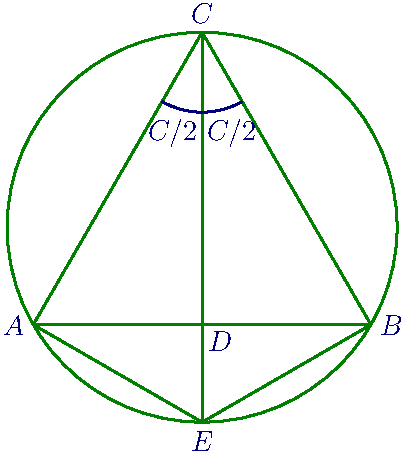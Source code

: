 settings.outformat = "png";
defaultpen(fontsize(14pt));
import geometry;

size(8cm);

path c = circle((0,0), 2);
draw(c, bp+0.5*green);
point C = (0, 2);
point A = (-1.732, -1);
point B = (1.732, -1);
draw(A --  B, bp+0.5*green);
draw(A --  C, bp+0.5*green);
draw(C --  B, bp+0.5*green);
point D = (0, -1);
pair X[] = intersectionpoints(line(C, D), c);
draw(A -- X[1], bp+0.5*green);
draw(B -- X[1], bp+0.5*green);
draw(C -- X[1], bp+0.5*green);
label("$A$", A, align=W, bp+0.5*blue);
label("$B$", B, align=E, bp+0.5*blue);
label("$C$", C, align=N, bp+0.5*blue);
label("$D$", D, align=SE, bp+0.5*blue);
label("$E$", X[1], align=S, bp+0.5*blue);
markangle("$C/2$", radius=40, A, C, D, bp+0.5*blue);
markangle("$C/2$", radius=40, D, C, B, bp+0.5*blue);
